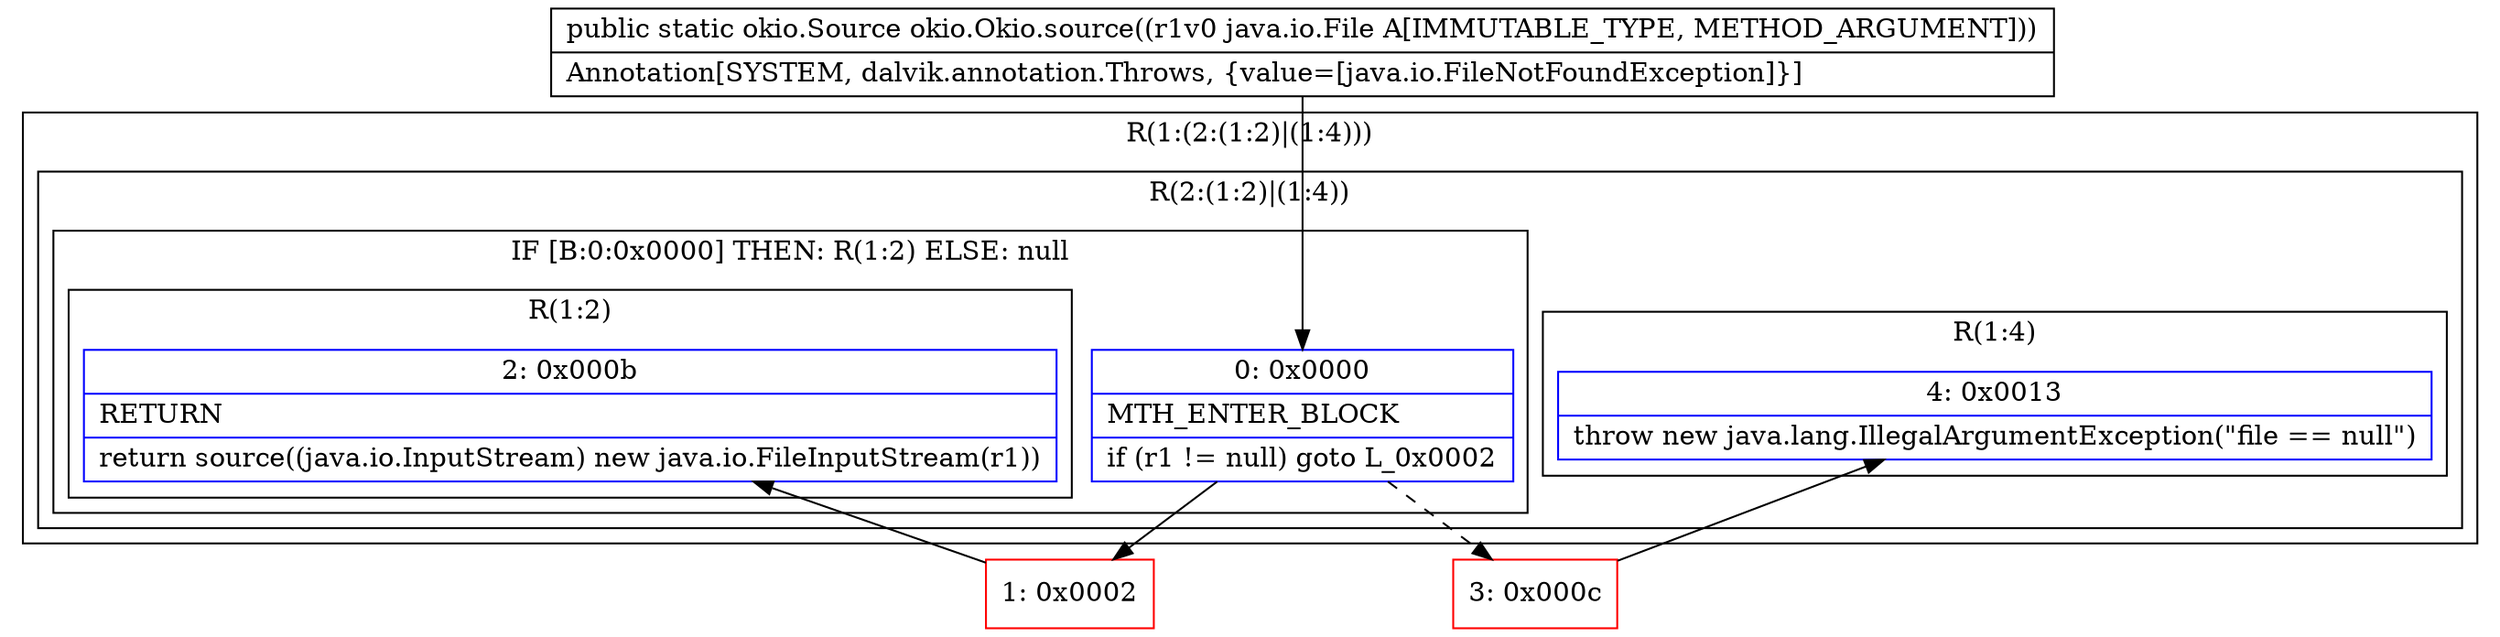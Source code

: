 digraph "CFG forokio.Okio.source(Ljava\/io\/File;)Lokio\/Source;" {
subgraph cluster_Region_332326965 {
label = "R(1:(2:(1:2)|(1:4)))";
node [shape=record,color=blue];
subgraph cluster_Region_1536087304 {
label = "R(2:(1:2)|(1:4))";
node [shape=record,color=blue];
subgraph cluster_IfRegion_85303798 {
label = "IF [B:0:0x0000] THEN: R(1:2) ELSE: null";
node [shape=record,color=blue];
Node_0 [shape=record,label="{0\:\ 0x0000|MTH_ENTER_BLOCK\l|if (r1 != null) goto L_0x0002\l}"];
subgraph cluster_Region_584380937 {
label = "R(1:2)";
node [shape=record,color=blue];
Node_2 [shape=record,label="{2\:\ 0x000b|RETURN\l|return source((java.io.InputStream) new java.io.FileInputStream(r1))\l}"];
}
}
subgraph cluster_Region_1178548518 {
label = "R(1:4)";
node [shape=record,color=blue];
Node_4 [shape=record,label="{4\:\ 0x0013|throw new java.lang.IllegalArgumentException(\"file == null\")\l}"];
}
}
}
Node_1 [shape=record,color=red,label="{1\:\ 0x0002}"];
Node_3 [shape=record,color=red,label="{3\:\ 0x000c}"];
MethodNode[shape=record,label="{public static okio.Source okio.Okio.source((r1v0 java.io.File A[IMMUTABLE_TYPE, METHOD_ARGUMENT]))  | Annotation[SYSTEM, dalvik.annotation.Throws, \{value=[java.io.FileNotFoundException]\}]\l}"];
MethodNode -> Node_0;
Node_0 -> Node_1;
Node_0 -> Node_3[style=dashed];
Node_1 -> Node_2;
Node_3 -> Node_4;
}

